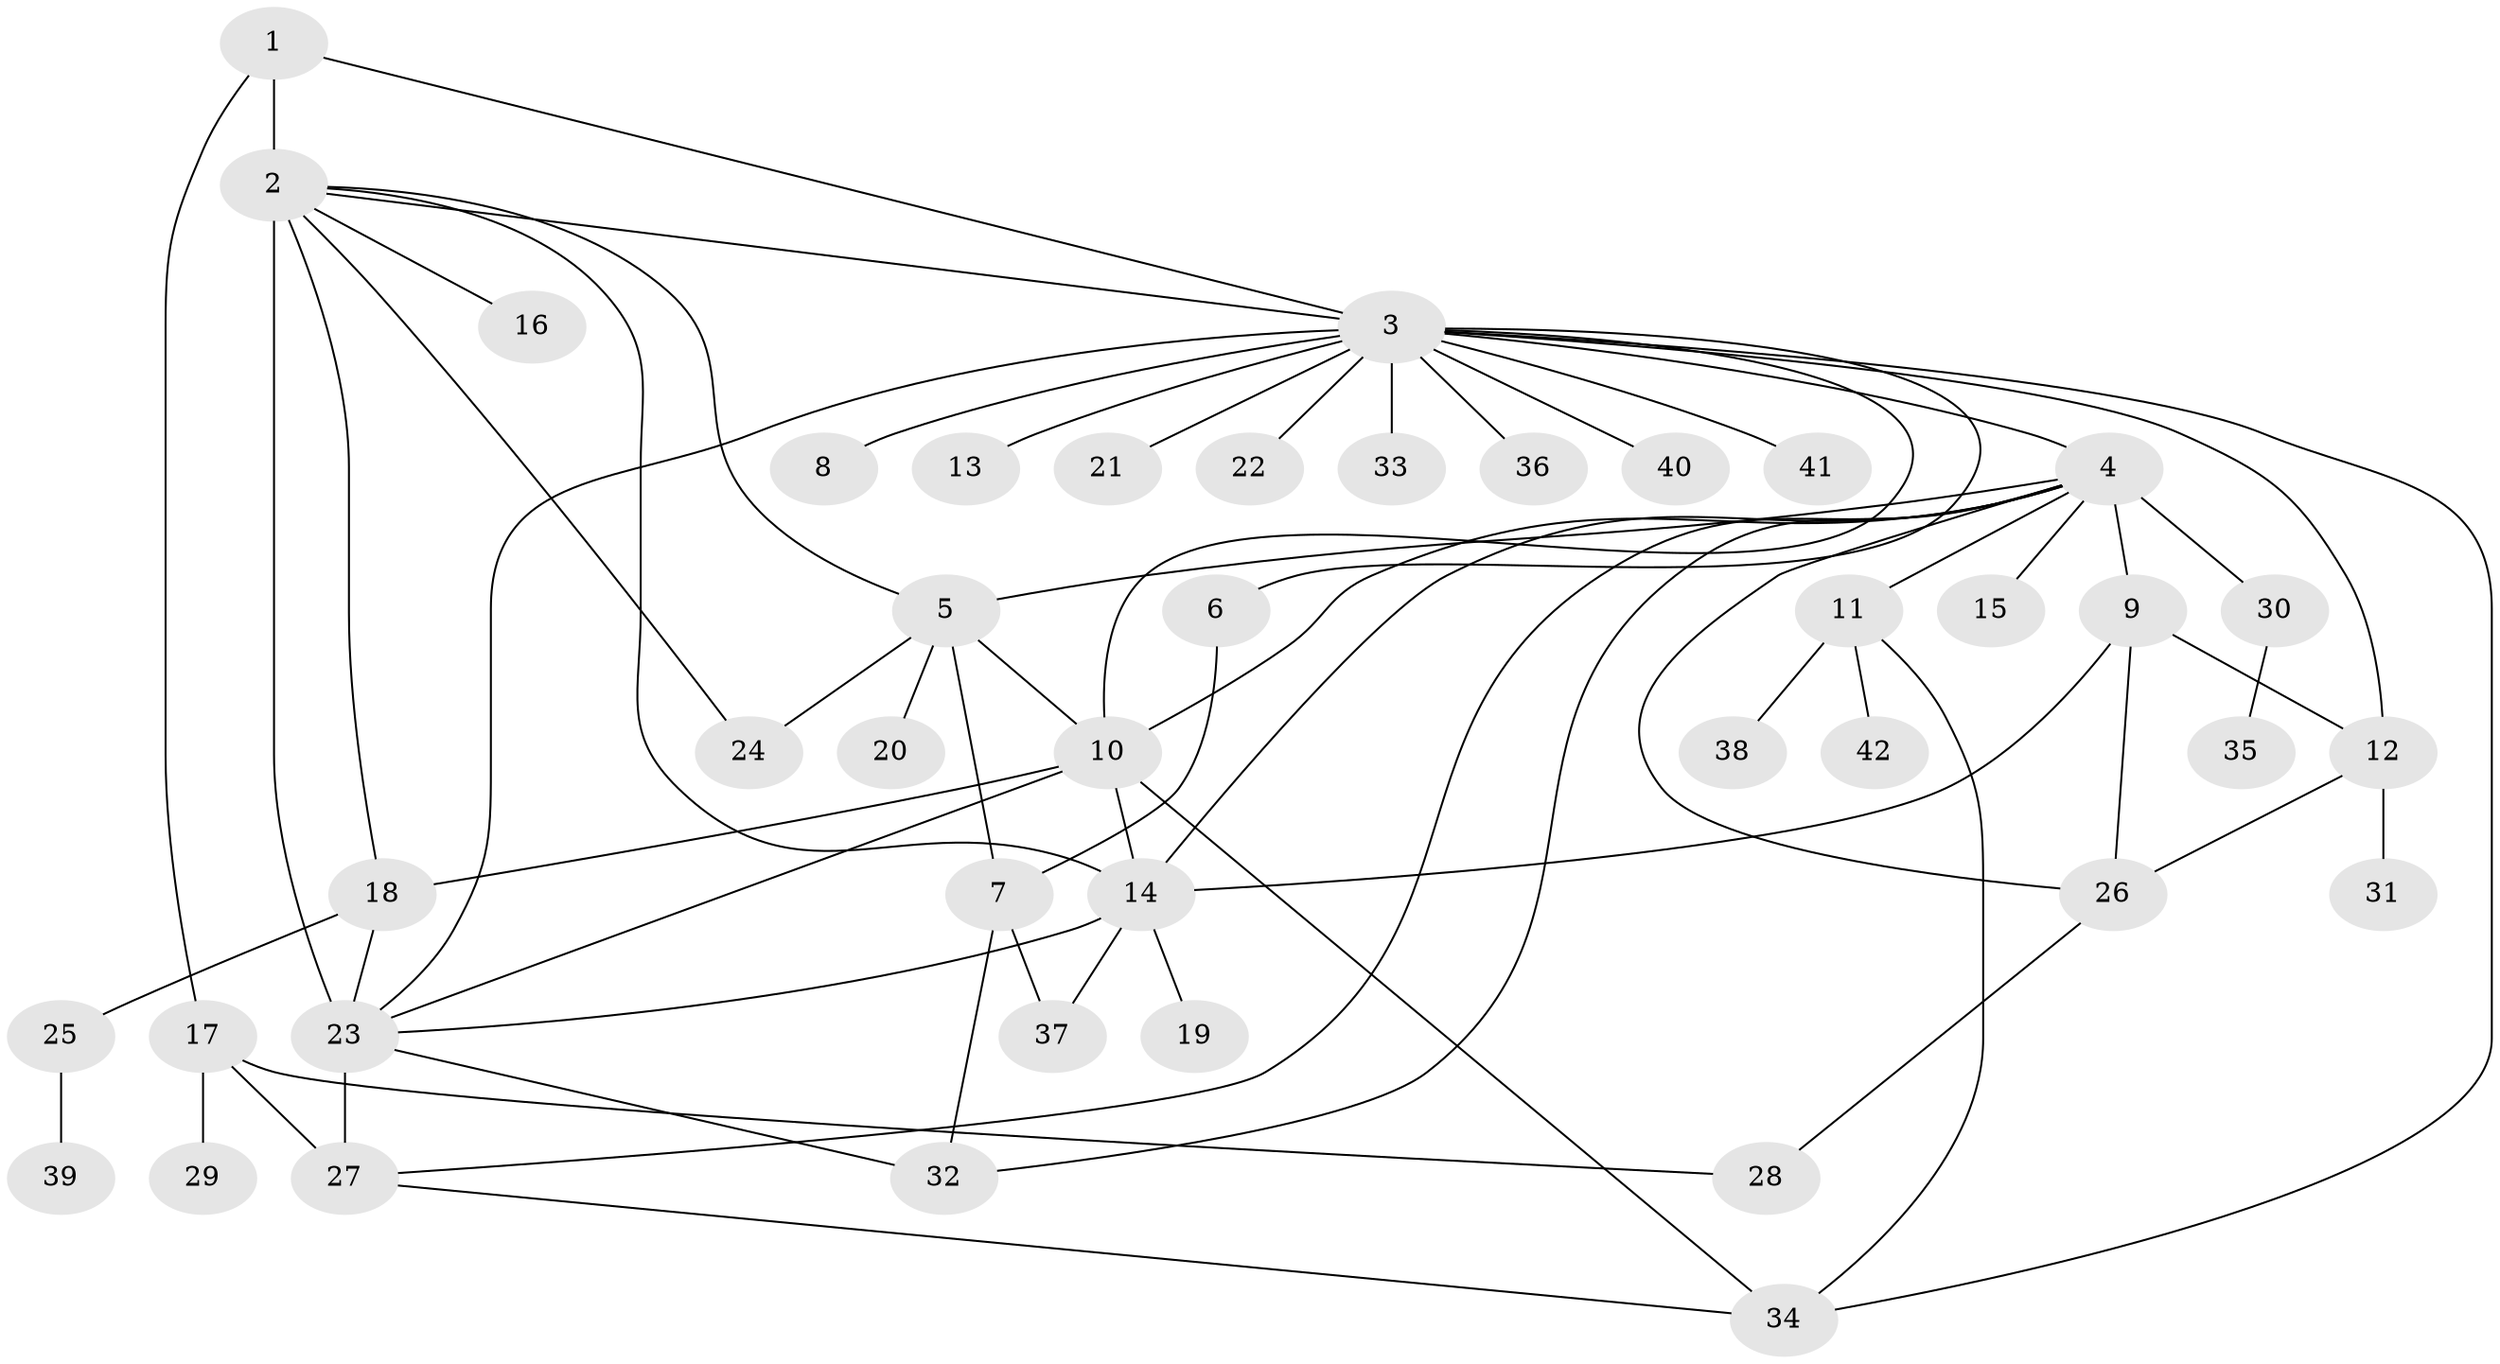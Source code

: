 // original degree distribution, {4: 0.060240963855421686, 20: 0.012048192771084338, 22: 0.012048192771084338, 13: 0.012048192771084338, 7: 0.03614457831325301, 3: 0.14457831325301204, 1: 0.4819277108433735, 5: 0.03614457831325301, 9: 0.03614457831325301, 2: 0.1686746987951807}
// Generated by graph-tools (version 1.1) at 2025/35/03/09/25 02:35:45]
// undirected, 42 vertices, 67 edges
graph export_dot {
graph [start="1"]
  node [color=gray90,style=filled];
  1;
  2;
  3;
  4;
  5;
  6;
  7;
  8;
  9;
  10;
  11;
  12;
  13;
  14;
  15;
  16;
  17;
  18;
  19;
  20;
  21;
  22;
  23;
  24;
  25;
  26;
  27;
  28;
  29;
  30;
  31;
  32;
  33;
  34;
  35;
  36;
  37;
  38;
  39;
  40;
  41;
  42;
  1 -- 2 [weight=1.0];
  1 -- 3 [weight=1.0];
  1 -- 17 [weight=1.0];
  2 -- 3 [weight=1.0];
  2 -- 5 [weight=1.0];
  2 -- 14 [weight=1.0];
  2 -- 16 [weight=1.0];
  2 -- 18 [weight=1.0];
  2 -- 23 [weight=10.0];
  2 -- 24 [weight=1.0];
  3 -- 4 [weight=1.0];
  3 -- 6 [weight=1.0];
  3 -- 8 [weight=1.0];
  3 -- 10 [weight=1.0];
  3 -- 12 [weight=1.0];
  3 -- 13 [weight=1.0];
  3 -- 21 [weight=1.0];
  3 -- 22 [weight=1.0];
  3 -- 23 [weight=2.0];
  3 -- 33 [weight=1.0];
  3 -- 34 [weight=1.0];
  3 -- 36 [weight=1.0];
  3 -- 40 [weight=1.0];
  3 -- 41 [weight=1.0];
  4 -- 5 [weight=1.0];
  4 -- 9 [weight=1.0];
  4 -- 10 [weight=1.0];
  4 -- 11 [weight=1.0];
  4 -- 14 [weight=1.0];
  4 -- 15 [weight=1.0];
  4 -- 26 [weight=1.0];
  4 -- 27 [weight=1.0];
  4 -- 30 [weight=1.0];
  4 -- 32 [weight=1.0];
  5 -- 7 [weight=1.0];
  5 -- 10 [weight=1.0];
  5 -- 20 [weight=1.0];
  5 -- 24 [weight=1.0];
  6 -- 7 [weight=1.0];
  7 -- 32 [weight=1.0];
  7 -- 37 [weight=1.0];
  9 -- 12 [weight=1.0];
  9 -- 14 [weight=1.0];
  9 -- 26 [weight=1.0];
  10 -- 14 [weight=1.0];
  10 -- 18 [weight=2.0];
  10 -- 23 [weight=1.0];
  10 -- 34 [weight=1.0];
  11 -- 34 [weight=1.0];
  11 -- 38 [weight=1.0];
  11 -- 42 [weight=1.0];
  12 -- 26 [weight=1.0];
  12 -- 31 [weight=1.0];
  14 -- 19 [weight=1.0];
  14 -- 23 [weight=1.0];
  14 -- 37 [weight=1.0];
  17 -- 27 [weight=5.0];
  17 -- 28 [weight=1.0];
  17 -- 29 [weight=1.0];
  18 -- 23 [weight=2.0];
  18 -- 25 [weight=1.0];
  23 -- 27 [weight=2.0];
  23 -- 32 [weight=1.0];
  25 -- 39 [weight=1.0];
  26 -- 28 [weight=1.0];
  27 -- 34 [weight=1.0];
  30 -- 35 [weight=1.0];
}
